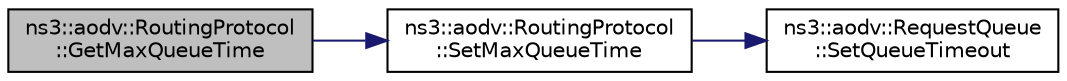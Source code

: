 digraph "ns3::aodv::RoutingProtocol::GetMaxQueueTime"
{
  edge [fontname="Helvetica",fontsize="10",labelfontname="Helvetica",labelfontsize="10"];
  node [fontname="Helvetica",fontsize="10",shape=record];
  rankdir="LR";
  Node1 [label="ns3::aodv::RoutingProtocol\l::GetMaxQueueTime",height=0.2,width=0.4,color="black", fillcolor="grey75", style="filled", fontcolor="black"];
  Node1 -> Node2 [color="midnightblue",fontsize="10",style="solid"];
  Node2 [label="ns3::aodv::RoutingProtocol\l::SetMaxQueueTime",height=0.2,width=0.4,color="black", fillcolor="white", style="filled",URL="$db/dd0/classns3_1_1aodv_1_1RoutingProtocol.html#a6da1de88e09c9f1fa1983713b5fdbac7"];
  Node2 -> Node3 [color="midnightblue",fontsize="10",style="solid"];
  Node3 [label="ns3::aodv::RequestQueue\l::SetQueueTimeout",height=0.2,width=0.4,color="black", fillcolor="white", style="filled",URL="$d9/dc0/classns3_1_1aodv_1_1RequestQueue.html#a9f81ff4709cfe0f0e88438a820c308f7"];
}

